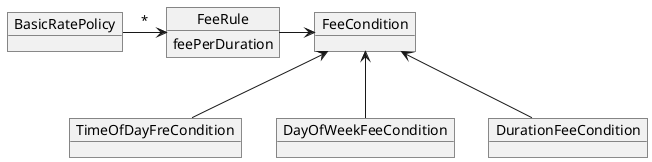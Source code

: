 @startuml

object "BasicRatePolicy" as brp
object "FeeRule" as fr  {
feePerDuration
}
object "FeeCondition" as fct

object "TimeOfDayFreCondition" as tod
object "DayOfWeekFeeCondition" as dow
object "DurationFeeCondition" as dfc



brp -right-> fr :*

fr -right-> fct

tod -up-> fct
dow -up-> fct
dfc -up-> fct



@enduml
